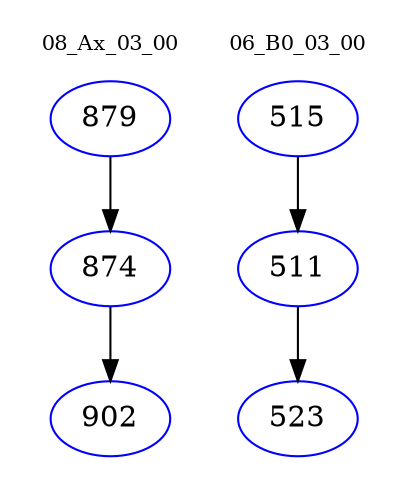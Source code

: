 digraph{
subgraph cluster_0 {
color = white
label = "08_Ax_03_00";
fontsize=10;
T0_879 [label="879", color="blue"]
T0_879 -> T0_874 [color="black"]
T0_874 [label="874", color="blue"]
T0_874 -> T0_902 [color="black"]
T0_902 [label="902", color="blue"]
}
subgraph cluster_1 {
color = white
label = "06_B0_03_00";
fontsize=10;
T1_515 [label="515", color="blue"]
T1_515 -> T1_511 [color="black"]
T1_511 [label="511", color="blue"]
T1_511 -> T1_523 [color="black"]
T1_523 [label="523", color="blue"]
}
}
